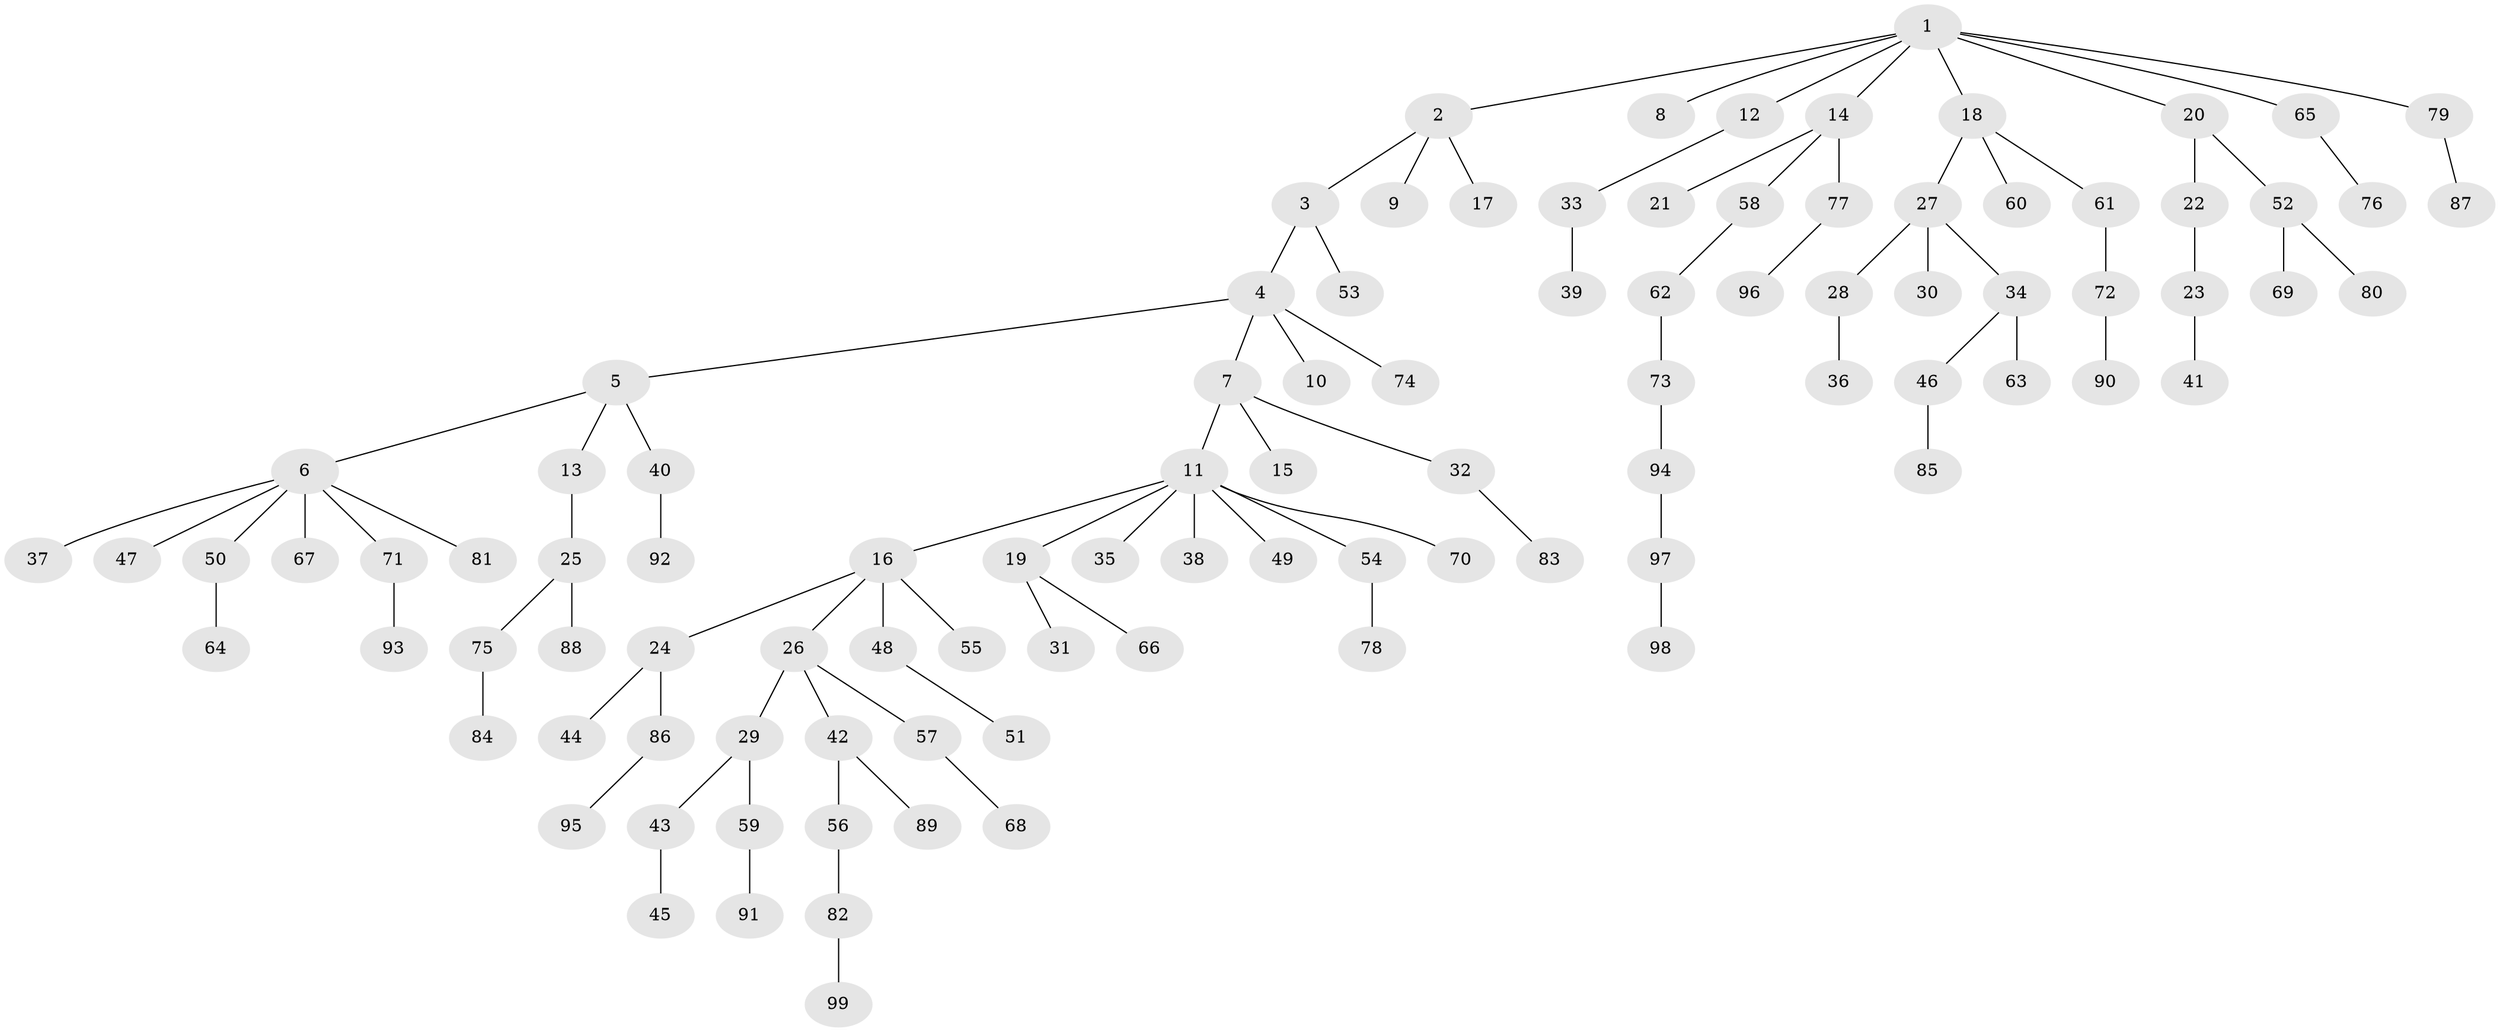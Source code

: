 // Generated by graph-tools (version 1.1) at 2025/11/02/27/25 16:11:25]
// undirected, 99 vertices, 98 edges
graph export_dot {
graph [start="1"]
  node [color=gray90,style=filled];
  1;
  2;
  3;
  4;
  5;
  6;
  7;
  8;
  9;
  10;
  11;
  12;
  13;
  14;
  15;
  16;
  17;
  18;
  19;
  20;
  21;
  22;
  23;
  24;
  25;
  26;
  27;
  28;
  29;
  30;
  31;
  32;
  33;
  34;
  35;
  36;
  37;
  38;
  39;
  40;
  41;
  42;
  43;
  44;
  45;
  46;
  47;
  48;
  49;
  50;
  51;
  52;
  53;
  54;
  55;
  56;
  57;
  58;
  59;
  60;
  61;
  62;
  63;
  64;
  65;
  66;
  67;
  68;
  69;
  70;
  71;
  72;
  73;
  74;
  75;
  76;
  77;
  78;
  79;
  80;
  81;
  82;
  83;
  84;
  85;
  86;
  87;
  88;
  89;
  90;
  91;
  92;
  93;
  94;
  95;
  96;
  97;
  98;
  99;
  1 -- 2;
  1 -- 8;
  1 -- 12;
  1 -- 14;
  1 -- 18;
  1 -- 20;
  1 -- 65;
  1 -- 79;
  2 -- 3;
  2 -- 9;
  2 -- 17;
  3 -- 4;
  3 -- 53;
  4 -- 5;
  4 -- 7;
  4 -- 10;
  4 -- 74;
  5 -- 6;
  5 -- 13;
  5 -- 40;
  6 -- 37;
  6 -- 47;
  6 -- 50;
  6 -- 67;
  6 -- 71;
  6 -- 81;
  7 -- 11;
  7 -- 15;
  7 -- 32;
  11 -- 16;
  11 -- 19;
  11 -- 35;
  11 -- 38;
  11 -- 49;
  11 -- 54;
  11 -- 70;
  12 -- 33;
  13 -- 25;
  14 -- 21;
  14 -- 58;
  14 -- 77;
  16 -- 24;
  16 -- 26;
  16 -- 48;
  16 -- 55;
  18 -- 27;
  18 -- 60;
  18 -- 61;
  19 -- 31;
  19 -- 66;
  20 -- 22;
  20 -- 52;
  22 -- 23;
  23 -- 41;
  24 -- 44;
  24 -- 86;
  25 -- 75;
  25 -- 88;
  26 -- 29;
  26 -- 42;
  26 -- 57;
  27 -- 28;
  27 -- 30;
  27 -- 34;
  28 -- 36;
  29 -- 43;
  29 -- 59;
  32 -- 83;
  33 -- 39;
  34 -- 46;
  34 -- 63;
  40 -- 92;
  42 -- 56;
  42 -- 89;
  43 -- 45;
  46 -- 85;
  48 -- 51;
  50 -- 64;
  52 -- 69;
  52 -- 80;
  54 -- 78;
  56 -- 82;
  57 -- 68;
  58 -- 62;
  59 -- 91;
  61 -- 72;
  62 -- 73;
  65 -- 76;
  71 -- 93;
  72 -- 90;
  73 -- 94;
  75 -- 84;
  77 -- 96;
  79 -- 87;
  82 -- 99;
  86 -- 95;
  94 -- 97;
  97 -- 98;
}
